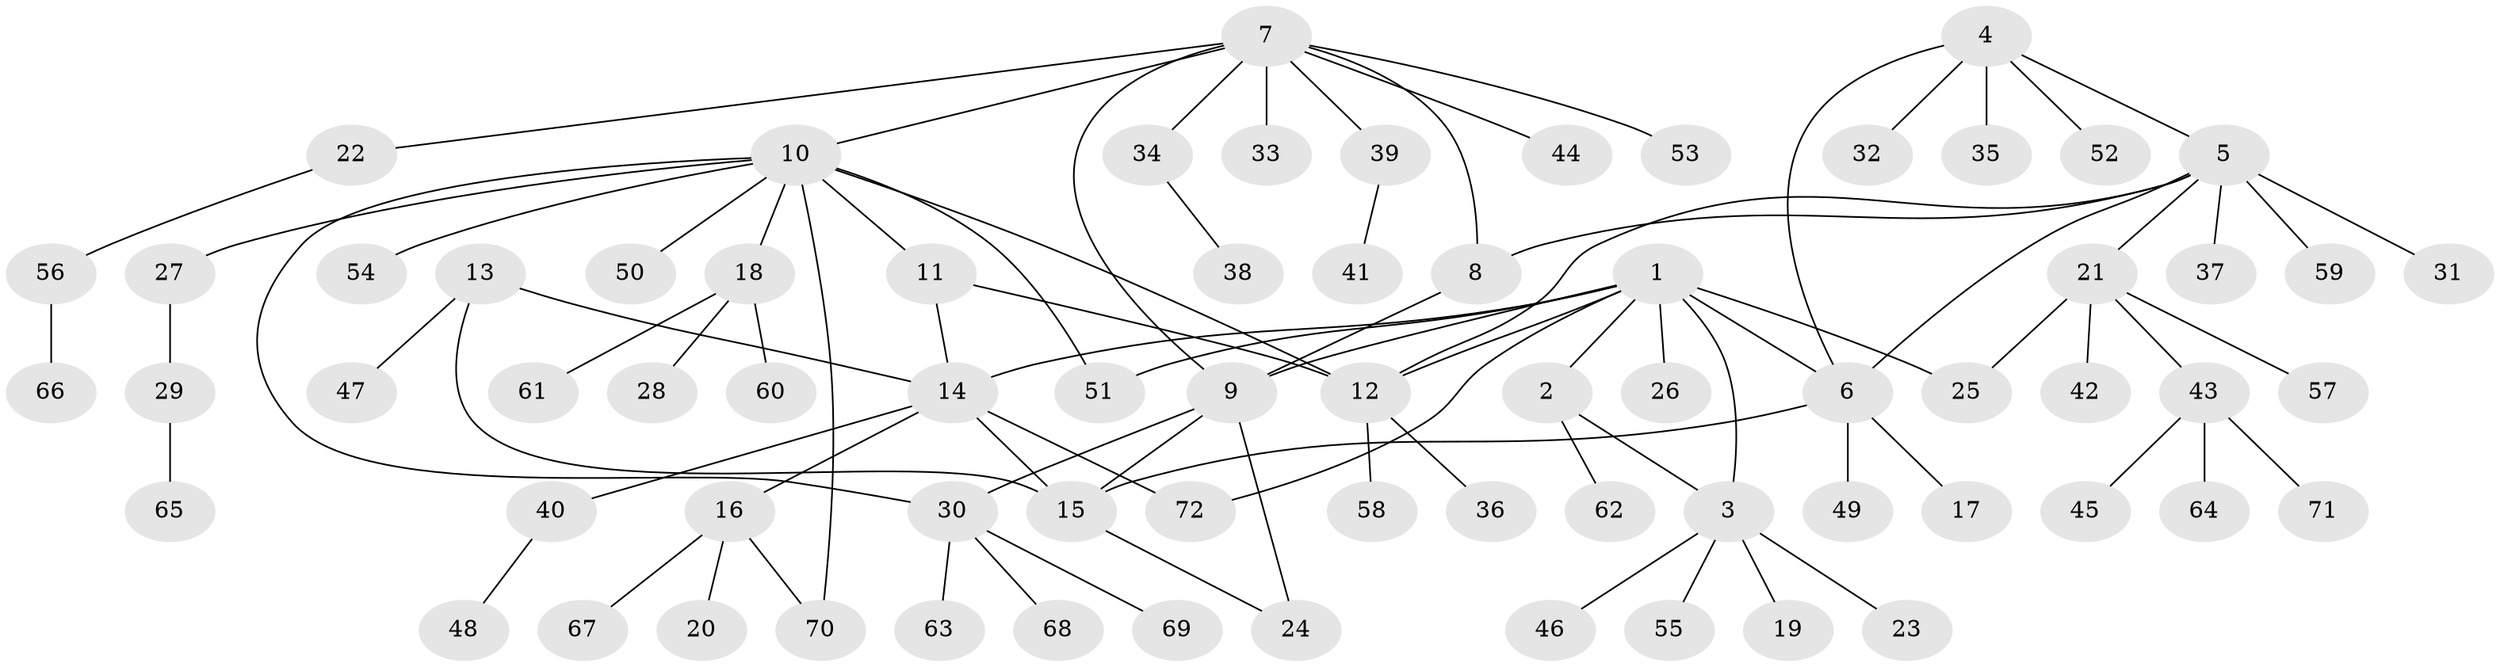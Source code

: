 // Generated by graph-tools (version 1.1) at 2025/26/03/09/25 03:26:43]
// undirected, 72 vertices, 88 edges
graph export_dot {
graph [start="1"]
  node [color=gray90,style=filled];
  1;
  2;
  3;
  4;
  5;
  6;
  7;
  8;
  9;
  10;
  11;
  12;
  13;
  14;
  15;
  16;
  17;
  18;
  19;
  20;
  21;
  22;
  23;
  24;
  25;
  26;
  27;
  28;
  29;
  30;
  31;
  32;
  33;
  34;
  35;
  36;
  37;
  38;
  39;
  40;
  41;
  42;
  43;
  44;
  45;
  46;
  47;
  48;
  49;
  50;
  51;
  52;
  53;
  54;
  55;
  56;
  57;
  58;
  59;
  60;
  61;
  62;
  63;
  64;
  65;
  66;
  67;
  68;
  69;
  70;
  71;
  72;
  1 -- 2;
  1 -- 3;
  1 -- 6;
  1 -- 9;
  1 -- 12;
  1 -- 14;
  1 -- 25;
  1 -- 26;
  1 -- 51;
  1 -- 72;
  2 -- 3;
  2 -- 62;
  3 -- 19;
  3 -- 23;
  3 -- 46;
  3 -- 55;
  4 -- 5;
  4 -- 6;
  4 -- 32;
  4 -- 35;
  4 -- 52;
  5 -- 6;
  5 -- 8;
  5 -- 12;
  5 -- 21;
  5 -- 31;
  5 -- 37;
  5 -- 59;
  6 -- 15;
  6 -- 17;
  6 -- 49;
  7 -- 8;
  7 -- 9;
  7 -- 10;
  7 -- 22;
  7 -- 33;
  7 -- 34;
  7 -- 39;
  7 -- 44;
  7 -- 53;
  8 -- 9;
  9 -- 15;
  9 -- 24;
  9 -- 30;
  10 -- 11;
  10 -- 12;
  10 -- 18;
  10 -- 27;
  10 -- 30;
  10 -- 50;
  10 -- 51;
  10 -- 54;
  10 -- 70;
  11 -- 12;
  11 -- 14;
  12 -- 36;
  12 -- 58;
  13 -- 14;
  13 -- 15;
  13 -- 47;
  14 -- 15;
  14 -- 16;
  14 -- 40;
  14 -- 72;
  15 -- 24;
  16 -- 20;
  16 -- 67;
  16 -- 70;
  18 -- 28;
  18 -- 60;
  18 -- 61;
  21 -- 25;
  21 -- 42;
  21 -- 43;
  21 -- 57;
  22 -- 56;
  27 -- 29;
  29 -- 65;
  30 -- 63;
  30 -- 68;
  30 -- 69;
  34 -- 38;
  39 -- 41;
  40 -- 48;
  43 -- 45;
  43 -- 64;
  43 -- 71;
  56 -- 66;
}
